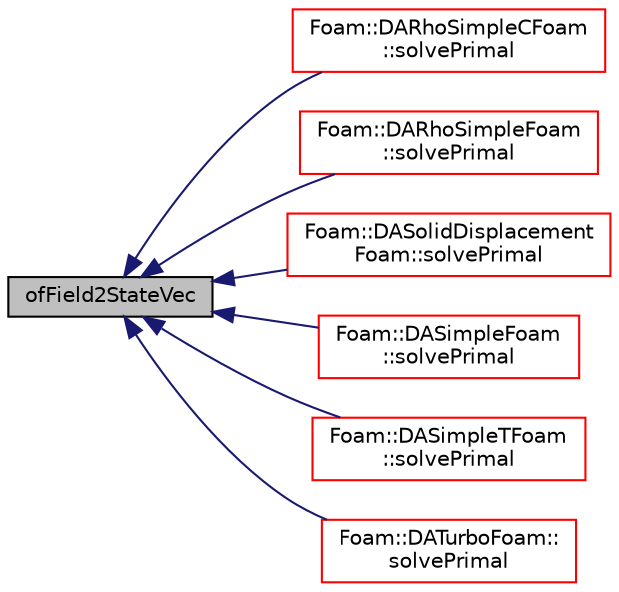 digraph "ofField2StateVec"
{
  bgcolor="transparent";
  edge [fontname="Helvetica",fontsize="10",labelfontname="Helvetica",labelfontsize="10"];
  node [fontname="Helvetica",fontsize="10",shape=record];
  rankdir="LR";
  Node144 [label="ofField2StateVec",height=0.2,width=0.4,color="black", fillcolor="grey75", style="filled", fontcolor="black"];
  Node144 -> Node145 [dir="back",color="midnightblue",fontsize="10",style="solid",fontname="Helvetica"];
  Node145 [label="Foam::DARhoSimpleCFoam\l::solvePrimal",height=0.2,width=0.4,color="red",URL="$classFoam_1_1DARhoSimpleCFoam.html#a5c0c6289530112c8badaa81d933bef5c",tooltip="solve the primal equations "];
  Node144 -> Node147 [dir="back",color="midnightblue",fontsize="10",style="solid",fontname="Helvetica"];
  Node147 [label="Foam::DARhoSimpleFoam\l::solvePrimal",height=0.2,width=0.4,color="red",URL="$classFoam_1_1DARhoSimpleFoam.html#a5c0c6289530112c8badaa81d933bef5c",tooltip="solve the primal equations "];
  Node144 -> Node149 [dir="back",color="midnightblue",fontsize="10",style="solid",fontname="Helvetica"];
  Node149 [label="Foam::DASolidDisplacement\lFoam::solvePrimal",height=0.2,width=0.4,color="red",URL="$classFoam_1_1DASolidDisplacementFoam.html#a5c0c6289530112c8badaa81d933bef5c",tooltip="solve the primal equations "];
  Node144 -> Node151 [dir="back",color="midnightblue",fontsize="10",style="solid",fontname="Helvetica"];
  Node151 [label="Foam::DASimpleFoam\l::solvePrimal",height=0.2,width=0.4,color="red",URL="$classFoam_1_1DASimpleFoam.html#a5c0c6289530112c8badaa81d933bef5c",tooltip="solve the primal equations "];
  Node144 -> Node153 [dir="back",color="midnightblue",fontsize="10",style="solid",fontname="Helvetica"];
  Node153 [label="Foam::DASimpleTFoam\l::solvePrimal",height=0.2,width=0.4,color="red",URL="$classFoam_1_1DASimpleTFoam.html#a5c0c6289530112c8badaa81d933bef5c",tooltip="solve the primal equations "];
  Node144 -> Node155 [dir="back",color="midnightblue",fontsize="10",style="solid",fontname="Helvetica"];
  Node155 [label="Foam::DATurboFoam::\lsolvePrimal",height=0.2,width=0.4,color="red",URL="$classFoam_1_1DATurboFoam.html#a5c0c6289530112c8badaa81d933bef5c",tooltip="solve the primal equations "];
}
